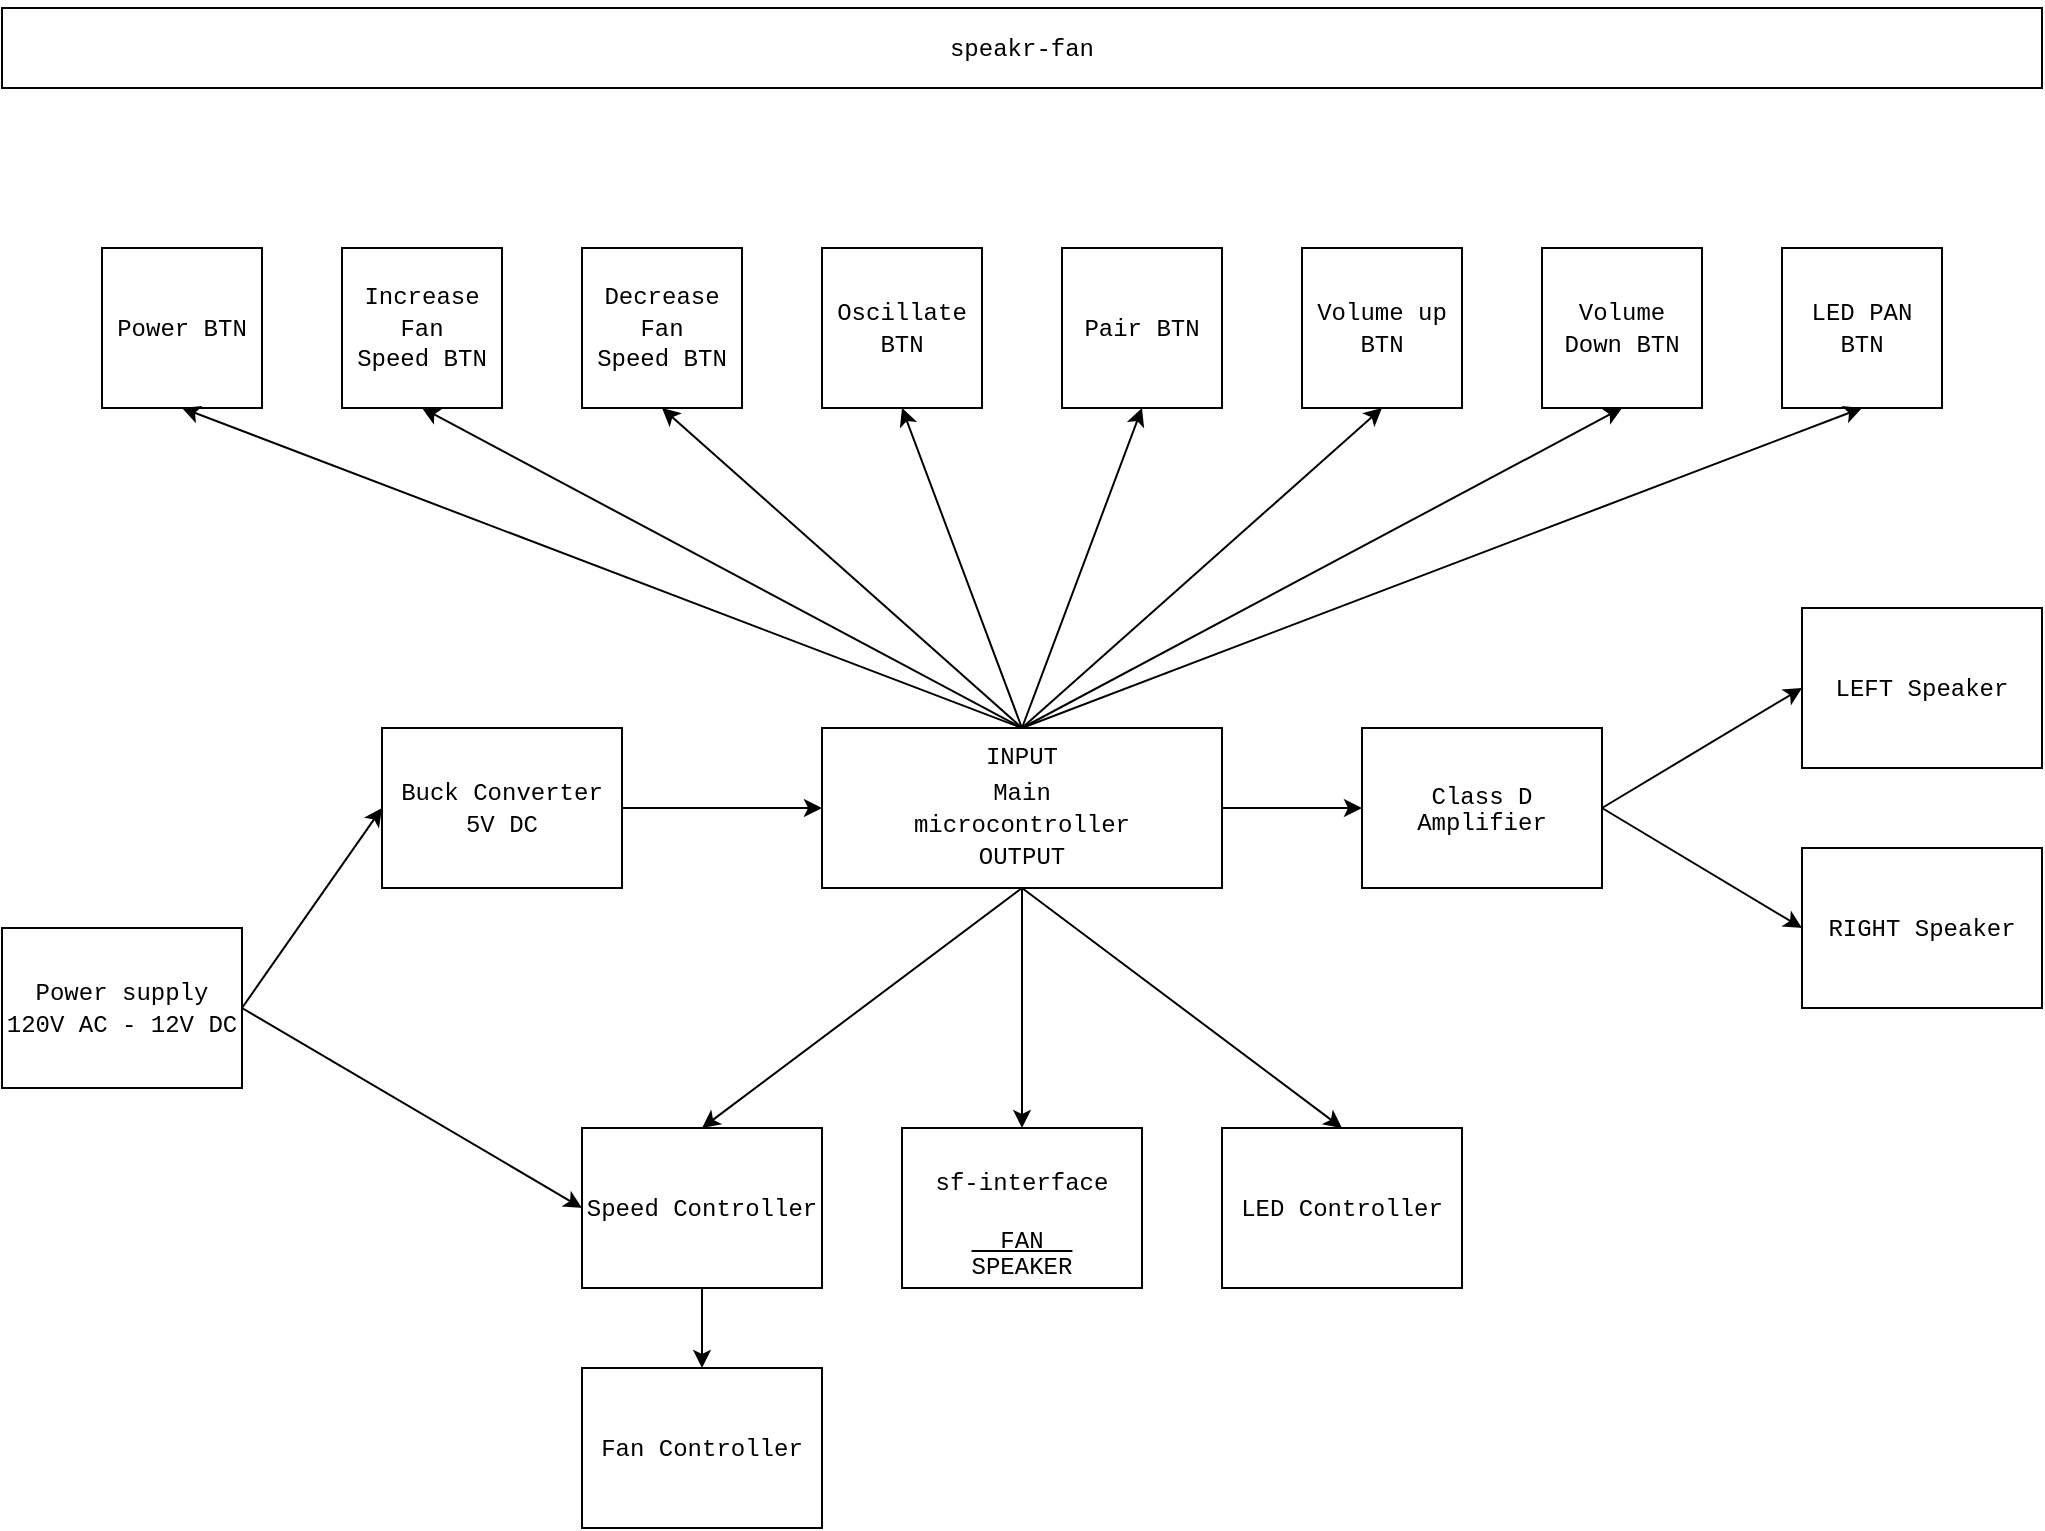 <mxfile>
    <diagram id="rUizXtxRuHWAFzXNRpln" name="Page-1">
        <mxGraphModel dx="719" dy="659" grid="1" gridSize="10" guides="1" tooltips="1" connect="1" arrows="1" fold="1" page="1" pageScale="1" pageWidth="1100" pageHeight="850" math="0" shadow="0">
            <root>
                <mxCell id="0"/>
                <mxCell id="1" parent="0"/>
                <mxCell id="2" value="&lt;h4&gt;&lt;span style=&quot;font-weight: normal;&quot;&gt;&lt;font face=&quot;Courier New&quot;&gt;speakr-fan&lt;/font&gt;&lt;/span&gt;&lt;/h4&gt;" style="whiteSpace=wrap;html=1;" parent="1" vertex="1">
                    <mxGeometry x="40" y="40" width="1020" height="40" as="geometry"/>
                </mxCell>
                <mxCell id="3" value="&lt;h4 style=&quot;line-height: 100%;&quot;&gt;&lt;font face=&quot;Courier New&quot;&gt;&lt;span style=&quot;font-weight: 400;&quot;&gt;sf-interface&lt;/span&gt;&lt;/font&gt;&lt;/h4&gt;&lt;div style=&quot;line-height: 100%;&quot;&gt;&lt;font face=&quot;Courier New&quot;&gt;&lt;u&gt;&amp;nbsp; FAN&amp;nbsp;&amp;nbsp;&lt;/u&gt;&lt;/font&gt;&lt;/div&gt;&lt;div style=&quot;line-height: 100%;&quot;&gt;&lt;font face=&quot;Courier New&quot;&gt;SPEAKER&lt;/font&gt;&lt;/div&gt;" style="whiteSpace=wrap;html=1;" parent="1" vertex="1">
                    <mxGeometry x="490" y="600" width="120" height="80" as="geometry"/>
                </mxCell>
                <mxCell id="54" style="edgeStyle=none;html=1;exitX=1;exitY=0.5;exitDx=0;exitDy=0;entryX=0;entryY=0.5;entryDx=0;entryDy=0;fontFamily=Courier New;" parent="1" source="8" target="17" edge="1">
                    <mxGeometry relative="1" as="geometry"/>
                </mxCell>
                <mxCell id="8" value="&lt;font face=&quot;Courier New&quot;&gt;Main&lt;br&gt;microcontroller&lt;/font&gt;" style="whiteSpace=wrap;html=1;" parent="1" vertex="1">
                    <mxGeometry x="450" y="400" width="200" height="80" as="geometry"/>
                </mxCell>
                <mxCell id="10" value="&lt;h4 style=&quot;line-height: 12px;&quot;&gt;&lt;font face=&quot;Courier New&quot;&gt;&lt;span style=&quot;font-weight: 400;&quot;&gt;LED Controller&lt;/span&gt;&lt;/font&gt;&lt;/h4&gt;" style="whiteSpace=wrap;html=1;" parent="1" vertex="1">
                    <mxGeometry x="650" y="600" width="120" height="80" as="geometry"/>
                </mxCell>
                <mxCell id="65" style="edgeStyle=none;html=1;exitX=1;exitY=0.5;exitDx=0;exitDy=0;entryX=0;entryY=0.5;entryDx=0;entryDy=0;" parent="1" source="12" target="8" edge="1">
                    <mxGeometry relative="1" as="geometry"/>
                </mxCell>
                <mxCell id="12" value="&lt;font face=&quot;Courier New&quot;&gt;Buck Converter&lt;br&gt;5V DC&lt;br&gt;&lt;/font&gt;" style="whiteSpace=wrap;html=1;" parent="1" vertex="1">
                    <mxGeometry x="230" y="400" width="120" height="80" as="geometry"/>
                </mxCell>
                <mxCell id="61" style="edgeStyle=none;html=1;exitX=0.5;exitY=1;exitDx=0;exitDy=0;entryX=0.5;entryY=0;entryDx=0;entryDy=0;fontFamily=Courier New;" parent="1" source="16" target="60" edge="1">
                    <mxGeometry relative="1" as="geometry"/>
                </mxCell>
                <mxCell id="16" value="&lt;h4 style=&quot;line-height: 100%;&quot;&gt;&lt;font face=&quot;Courier New&quot;&gt;&lt;span style=&quot;font-weight: 400;&quot;&gt;Speed Controller&lt;/span&gt;&lt;/font&gt;&lt;/h4&gt;" style="whiteSpace=wrap;html=1;" parent="1" vertex="1">
                    <mxGeometry x="330" y="600" width="120" height="80" as="geometry"/>
                </mxCell>
                <mxCell id="55" style="edgeStyle=none;html=1;exitX=1;exitY=0.5;exitDx=0;exitDy=0;entryX=0;entryY=0.5;entryDx=0;entryDy=0;fontFamily=Courier New;" parent="1" source="17" target="40" edge="1">
                    <mxGeometry relative="1" as="geometry"/>
                </mxCell>
                <mxCell id="56" style="edgeStyle=none;html=1;exitX=1;exitY=0.5;exitDx=0;exitDy=0;entryX=0;entryY=0.5;entryDx=0;entryDy=0;fontFamily=Courier New;" parent="1" source="17" target="41" edge="1">
                    <mxGeometry relative="1" as="geometry"/>
                </mxCell>
                <mxCell id="17" value="&lt;h4 style=&quot;line-height: 100%;&quot;&gt;&lt;font face=&quot;Courier New&quot;&gt;&lt;span style=&quot;font-weight: 400;&quot;&gt;Class D Amplifier&lt;/span&gt;&lt;/font&gt;&lt;/h4&gt;" style="whiteSpace=wrap;html=1;" parent="1" vertex="1">
                    <mxGeometry x="720" y="400" width="120" height="80" as="geometry"/>
                </mxCell>
                <mxCell id="28" value="&lt;font face=&quot;Courier New&quot;&gt;Pair BTN&lt;/font&gt;" style="whiteSpace=wrap;html=1;" parent="1" vertex="1">
                    <mxGeometry x="570" y="160" width="80" height="80" as="geometry"/>
                </mxCell>
                <mxCell id="30" value="&lt;font face=&quot;Courier New&quot;&gt;Volume up BTN&lt;/font&gt;" style="whiteSpace=wrap;html=1;" parent="1" vertex="1">
                    <mxGeometry x="690" y="160" width="80" height="80" as="geometry"/>
                </mxCell>
                <mxCell id="31" value="&lt;font face=&quot;Courier New&quot;&gt;Volume Down BTN&lt;/font&gt;" style="whiteSpace=wrap;html=1;" parent="1" vertex="1">
                    <mxGeometry x="810" y="160" width="80" height="80" as="geometry"/>
                </mxCell>
                <mxCell id="35" value="&lt;font face=&quot;Courier New&quot;&gt;Power BTN&lt;br&gt;&lt;/font&gt;" style="whiteSpace=wrap;html=1;" parent="1" vertex="1">
                    <mxGeometry x="90" y="160" width="80" height="80" as="geometry"/>
                </mxCell>
                <mxCell id="36" value="&lt;font face=&quot;Courier New&quot;&gt;Increase Fan Speed&amp;nbsp;&lt;/font&gt;&lt;span style=&quot;font-family: &amp;quot;Courier New&amp;quot;;&quot;&gt;BTN&lt;/span&gt;" style="whiteSpace=wrap;html=1;" parent="1" vertex="1">
                    <mxGeometry x="210" y="160" width="80" height="80" as="geometry"/>
                </mxCell>
                <mxCell id="37" value="&lt;font face=&quot;Courier New&quot;&gt;Decrease Fan Speed&amp;nbsp;&lt;/font&gt;&lt;span style=&quot;font-family: &amp;quot;Courier New&amp;quot;;&quot;&gt;BTN&lt;/span&gt;" style="whiteSpace=wrap;html=1;" parent="1" vertex="1">
                    <mxGeometry x="330" y="160" width="80" height="80" as="geometry"/>
                </mxCell>
                <mxCell id="38" value="&lt;font face=&quot;Courier New&quot;&gt;LED PAN BTN&lt;/font&gt;" style="whiteSpace=wrap;html=1;" parent="1" vertex="1">
                    <mxGeometry x="930" y="160" width="80" height="80" as="geometry"/>
                </mxCell>
                <mxCell id="39" value="&lt;font face=&quot;Courier New&quot;&gt;Oscillate BTN&lt;/font&gt;" style="whiteSpace=wrap;html=1;" parent="1" vertex="1">
                    <mxGeometry x="450" y="160" width="80" height="80" as="geometry"/>
                </mxCell>
                <mxCell id="40" value="&lt;h4 style=&quot;line-height: 100%;&quot;&gt;&lt;font face=&quot;Courier New&quot;&gt;&lt;span style=&quot;font-weight: 400;&quot;&gt;LEFT Speaker&lt;/span&gt;&lt;/font&gt;&lt;/h4&gt;" style="whiteSpace=wrap;html=1;" parent="1" vertex="1">
                    <mxGeometry x="940" y="340" width="120" height="80" as="geometry"/>
                </mxCell>
                <mxCell id="41" value="&lt;h4 style=&quot;line-height: 100%;&quot;&gt;&lt;font face=&quot;Courier New&quot;&gt;&lt;span style=&quot;font-weight: 400;&quot;&gt;RIGHT Speaker&lt;/span&gt;&lt;/font&gt;&lt;/h4&gt;" style="whiteSpace=wrap;html=1;" parent="1" vertex="1">
                    <mxGeometry x="940" y="460" width="120" height="80" as="geometry"/>
                </mxCell>
                <mxCell id="46" style="edgeStyle=none;html=1;exitX=0.5;exitY=0;exitDx=0;exitDy=0;entryX=0.5;entryY=1;entryDx=0;entryDy=0;fontFamily=Courier New;" parent="1" source="43" target="35" edge="1">
                    <mxGeometry relative="1" as="geometry"/>
                </mxCell>
                <mxCell id="47" style="edgeStyle=none;html=1;exitX=0.5;exitY=0;exitDx=0;exitDy=0;entryX=0.5;entryY=1;entryDx=0;entryDy=0;fontFamily=Courier New;" parent="1" source="43" target="36" edge="1">
                    <mxGeometry relative="1" as="geometry"/>
                </mxCell>
                <mxCell id="48" style="edgeStyle=none;html=1;exitX=0.5;exitY=0;exitDx=0;exitDy=0;entryX=0.5;entryY=1;entryDx=0;entryDy=0;fontFamily=Courier New;" parent="1" source="43" target="37" edge="1">
                    <mxGeometry relative="1" as="geometry"/>
                </mxCell>
                <mxCell id="49" style="edgeStyle=none;html=1;exitX=0.5;exitY=0;exitDx=0;exitDy=0;entryX=0.5;entryY=1;entryDx=0;entryDy=0;fontFamily=Courier New;" parent="1" source="43" target="39" edge="1">
                    <mxGeometry relative="1" as="geometry"/>
                </mxCell>
                <mxCell id="50" style="edgeStyle=none;html=1;exitX=0.5;exitY=0;exitDx=0;exitDy=0;entryX=0.5;entryY=1;entryDx=0;entryDy=0;fontFamily=Courier New;" parent="1" source="43" target="28" edge="1">
                    <mxGeometry relative="1" as="geometry"/>
                </mxCell>
                <mxCell id="51" style="edgeStyle=none;html=1;exitX=0.5;exitY=0;exitDx=0;exitDy=0;entryX=0.5;entryY=1;entryDx=0;entryDy=0;fontFamily=Courier New;" parent="1" source="43" target="30" edge="1">
                    <mxGeometry relative="1" as="geometry"/>
                </mxCell>
                <mxCell id="52" style="edgeStyle=none;html=1;exitX=0.5;exitY=0;exitDx=0;exitDy=0;entryX=0.5;entryY=1;entryDx=0;entryDy=0;fontFamily=Courier New;" parent="1" source="43" target="31" edge="1">
                    <mxGeometry relative="1" as="geometry"/>
                </mxCell>
                <mxCell id="53" style="edgeStyle=none;html=1;exitX=0.5;exitY=0;exitDx=0;exitDy=0;entryX=0.5;entryY=1;entryDx=0;entryDy=0;fontFamily=Courier New;" parent="1" source="43" target="38" edge="1">
                    <mxGeometry relative="1" as="geometry"/>
                </mxCell>
                <mxCell id="43" value="INPUT" style="text;strokeColor=none;align=center;fillColor=none;html=1;verticalAlign=middle;whiteSpace=wrap;rounded=0;fontFamily=Courier New;" parent="1" vertex="1">
                    <mxGeometry x="520" y="400" width="60" height="30" as="geometry"/>
                </mxCell>
                <mxCell id="57" style="edgeStyle=none;html=1;exitX=0.5;exitY=1;exitDx=0;exitDy=0;entryX=0.5;entryY=0;entryDx=0;entryDy=0;fontFamily=Courier New;" parent="1" source="44" target="3" edge="1">
                    <mxGeometry relative="1" as="geometry"/>
                </mxCell>
                <mxCell id="58" style="edgeStyle=none;html=1;exitX=0.5;exitY=1;exitDx=0;exitDy=0;entryX=0.5;entryY=0;entryDx=0;entryDy=0;fontFamily=Courier New;" parent="1" source="44" target="16" edge="1">
                    <mxGeometry relative="1" as="geometry"/>
                </mxCell>
                <mxCell id="59" style="edgeStyle=none;html=1;exitX=0.5;exitY=1;exitDx=0;exitDy=0;entryX=0.5;entryY=0;entryDx=0;entryDy=0;fontFamily=Courier New;" parent="1" source="44" target="10" edge="1">
                    <mxGeometry relative="1" as="geometry"/>
                </mxCell>
                <mxCell id="44" value="OUTPUT" style="text;strokeColor=none;align=center;fillColor=none;html=1;verticalAlign=middle;whiteSpace=wrap;rounded=0;fontFamily=Courier New;" parent="1" vertex="1">
                    <mxGeometry x="520" y="450" width="60" height="30" as="geometry"/>
                </mxCell>
                <mxCell id="60" value="&lt;h4 style=&quot;line-height: 100%;&quot;&gt;&lt;font face=&quot;Courier New&quot;&gt;&lt;span style=&quot;font-weight: 400;&quot;&gt;Fan Controller&lt;/span&gt;&lt;/font&gt;&lt;/h4&gt;" style="whiteSpace=wrap;html=1;" parent="1" vertex="1">
                    <mxGeometry x="330" y="720" width="120" height="80" as="geometry"/>
                </mxCell>
                <mxCell id="64" style="edgeStyle=none;html=1;exitX=1;exitY=0.5;exitDx=0;exitDy=0;entryX=0;entryY=0.5;entryDx=0;entryDy=0;" parent="1" source="62" target="12" edge="1">
                    <mxGeometry relative="1" as="geometry"/>
                </mxCell>
                <mxCell id="68" style="edgeStyle=none;html=1;exitX=1;exitY=0.5;exitDx=0;exitDy=0;entryX=0;entryY=0.5;entryDx=0;entryDy=0;" parent="1" source="62" target="16" edge="1">
                    <mxGeometry relative="1" as="geometry"/>
                </mxCell>
                <mxCell id="62" value="&lt;font face=&quot;Courier New&quot;&gt;Power supply&lt;br&gt;120V AC - 12V DC&lt;br&gt;&lt;/font&gt;" style="whiteSpace=wrap;html=1;" parent="1" vertex="1">
                    <mxGeometry x="40" y="500" width="120" height="80" as="geometry"/>
                </mxCell>
            </root>
        </mxGraphModel>
    </diagram>
</mxfile>